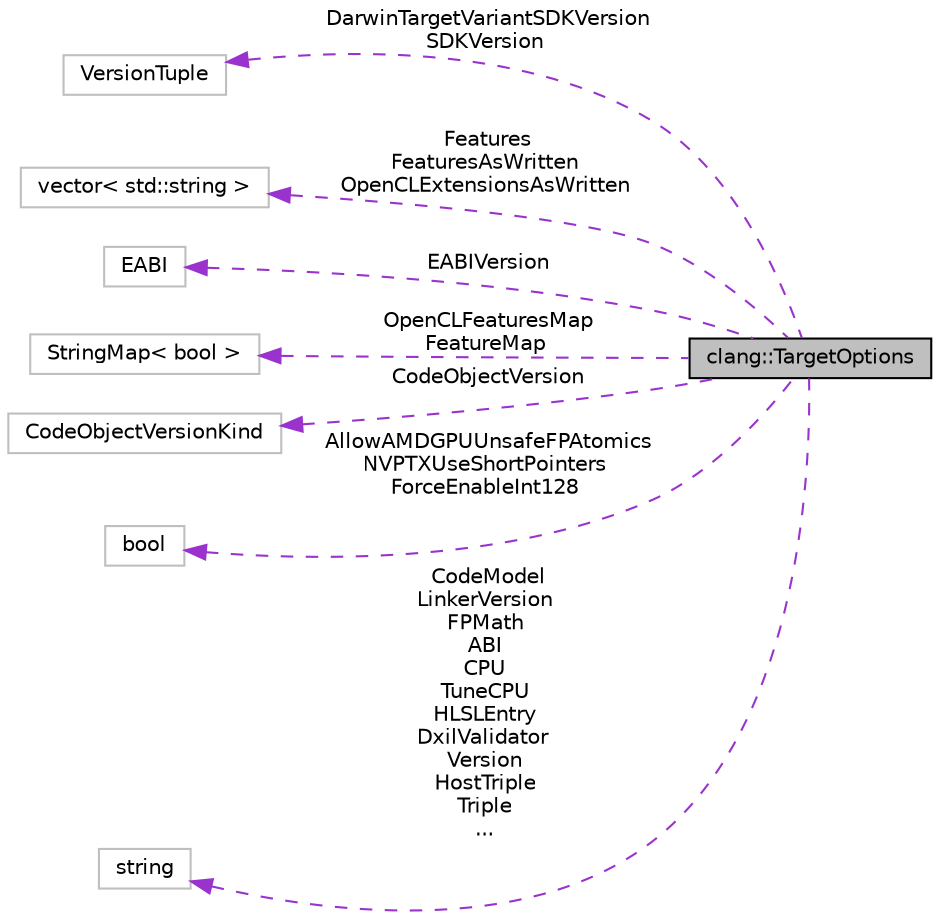 digraph "clang::TargetOptions"
{
 // LATEX_PDF_SIZE
  bgcolor="transparent";
  edge [fontname="Helvetica",fontsize="10",labelfontname="Helvetica",labelfontsize="10"];
  node [fontname="Helvetica",fontsize="10",shape=record];
  rankdir="LR";
  Node1 [label="clang::TargetOptions",height=0.2,width=0.4,color="black", fillcolor="grey75", style="filled", fontcolor="black",tooltip="Options for controlling the target."];
  Node2 -> Node1 [dir="back",color="darkorchid3",fontsize="10",style="dashed",label=" DarwinTargetVariantSDKVersion\nSDKVersion" ,fontname="Helvetica"];
  Node2 [label="VersionTuple",height=0.2,width=0.4,color="grey75",tooltip=" "];
  Node3 -> Node1 [dir="back",color="darkorchid3",fontsize="10",style="dashed",label=" Features\nFeaturesAsWritten\nOpenCLExtensionsAsWritten" ,fontname="Helvetica"];
  Node3 [label="vector\< std::string \>",height=0.2,width=0.4,color="grey75",tooltip=" "];
  Node4 -> Node1 [dir="back",color="darkorchid3",fontsize="10",style="dashed",label=" EABIVersion" ,fontname="Helvetica"];
  Node4 [label="EABI",height=0.2,width=0.4,color="grey75",tooltip=" "];
  Node5 -> Node1 [dir="back",color="darkorchid3",fontsize="10",style="dashed",label=" OpenCLFeaturesMap\nFeatureMap" ,fontname="Helvetica"];
  Node5 [label="StringMap\< bool \>",height=0.2,width=0.4,color="grey75",tooltip=" "];
  Node6 -> Node1 [dir="back",color="darkorchid3",fontsize="10",style="dashed",label=" CodeObjectVersion" ,fontname="Helvetica"];
  Node6 [label="CodeObjectVersionKind",height=0.2,width=0.4,color="grey75",tooltip=" "];
  Node7 -> Node1 [dir="back",color="darkorchid3",fontsize="10",style="dashed",label=" AllowAMDGPUUnsafeFPAtomics\nNVPTXUseShortPointers\nForceEnableInt128" ,fontname="Helvetica"];
  Node7 [label="bool",height=0.2,width=0.4,color="grey75",tooltip=" "];
  Node8 -> Node1 [dir="back",color="darkorchid3",fontsize="10",style="dashed",label=" CodeModel\nLinkerVersion\nFPMath\nABI\nCPU\nTuneCPU\nHLSLEntry\nDxilValidator\lVersion\nHostTriple\nTriple\n..." ,fontname="Helvetica"];
  Node8 [label="string",height=0.2,width=0.4,color="grey75",tooltip=" "];
}
